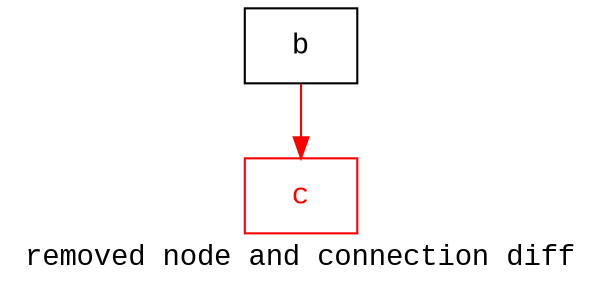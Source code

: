 digraph D {
    label="removed node and connection diff";
    bgcolor="#ffffff";
    fontcolor="#000000";
    fontname="Courier New";
    
    node1 [color="#000000",fontcolor="#000000",fontname="Courier New",shape="rectangle",label="b"]
    
    node2 [color="#ff0000",fontcolor="#ff0000",fontname="Courier New",shape="rectangle",label="c"]
    
    node1 -> node2 [color="#ff0000",]
}

